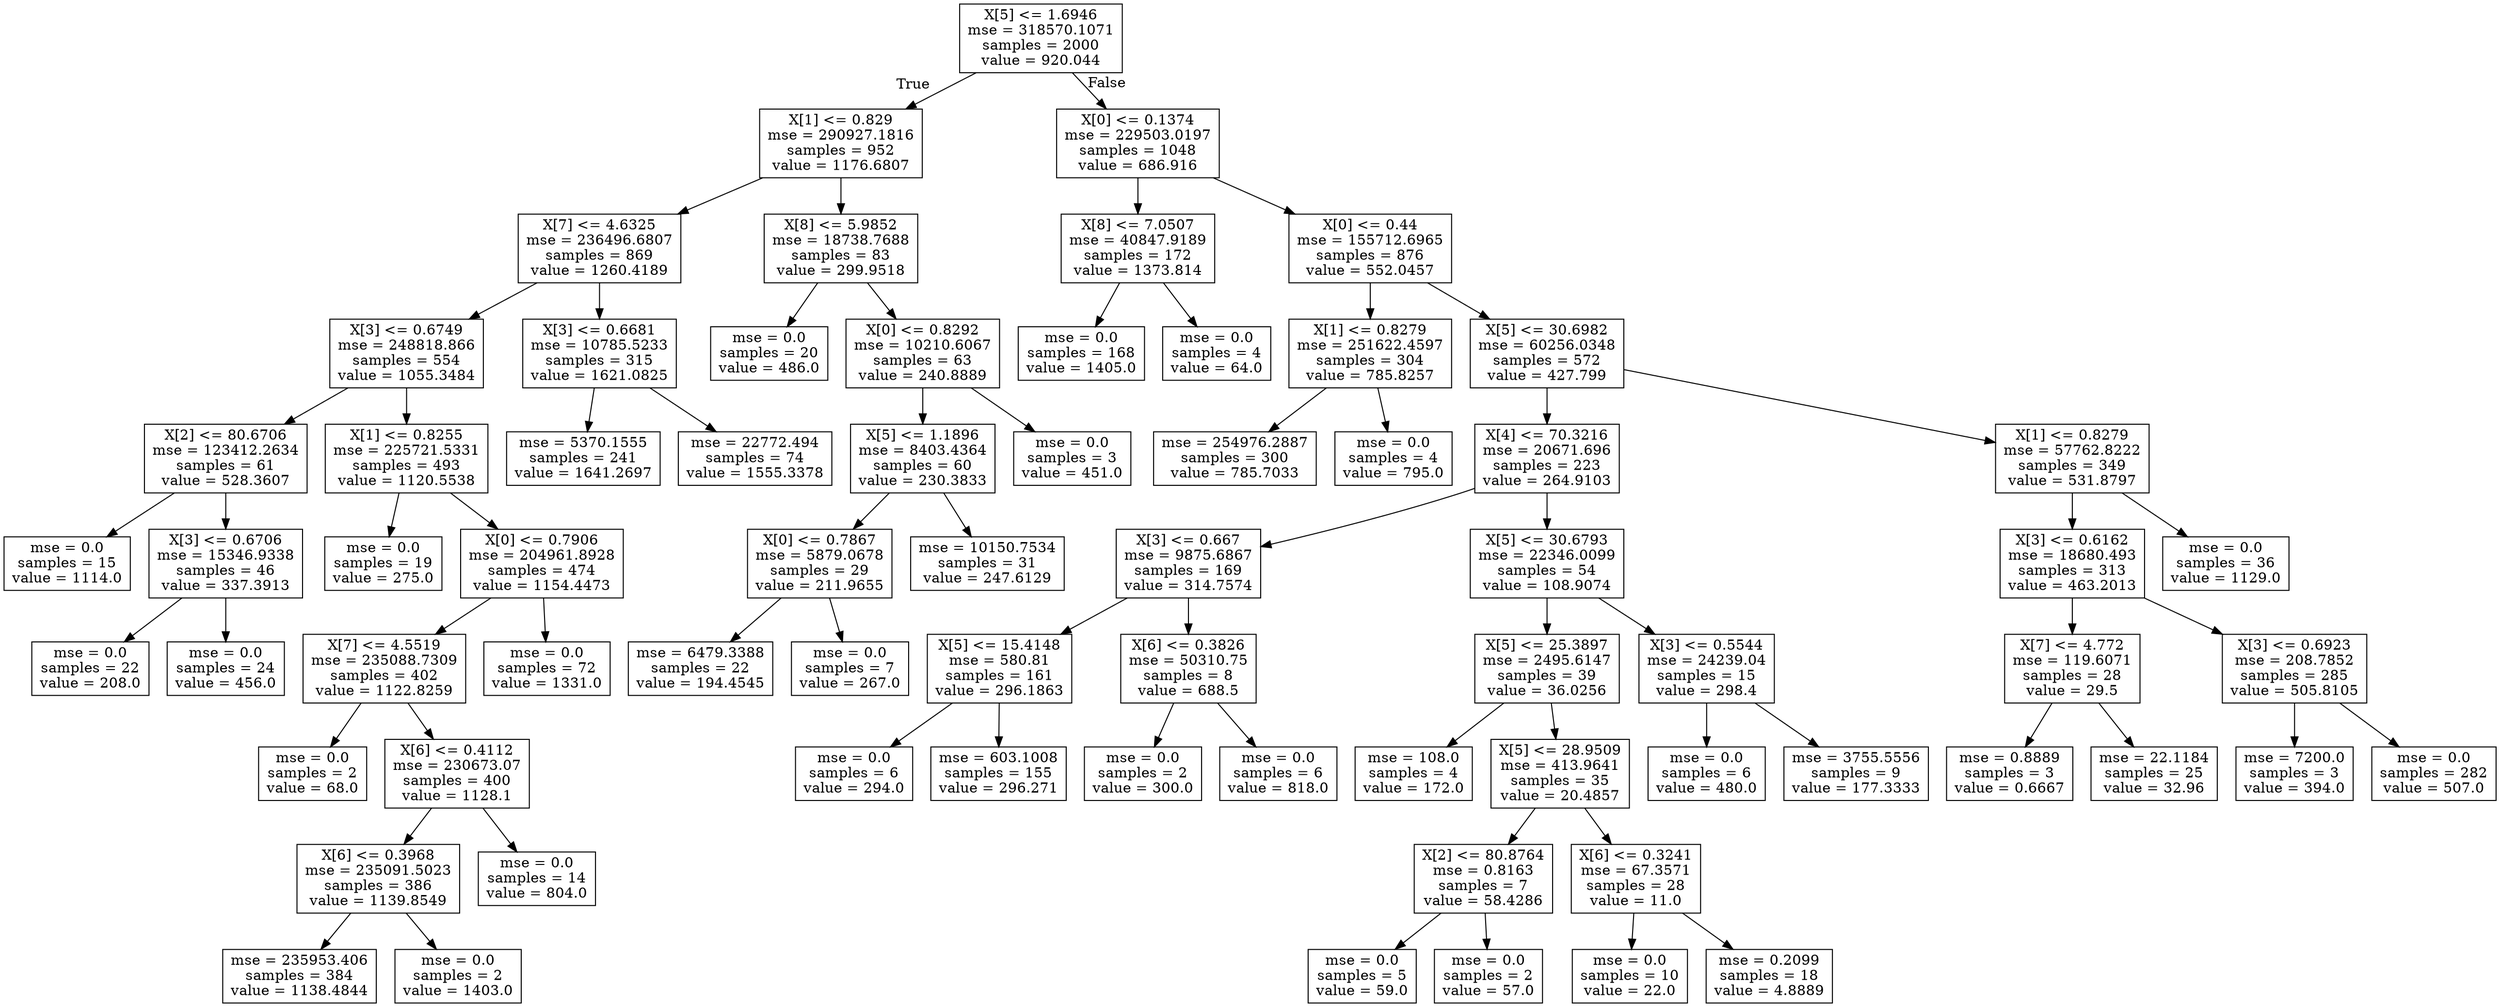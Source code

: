 digraph Tree {
node [shape=box] ;
0 [label="X[5] <= 1.6946\nmse = 318570.1071\nsamples = 2000\nvalue = 920.044"] ;
1 [label="X[1] <= 0.829\nmse = 290927.1816\nsamples = 952\nvalue = 1176.6807"] ;
0 -> 1 [labeldistance=2.5, labelangle=45, headlabel="True"] ;
2 [label="X[7] <= 4.6325\nmse = 236496.6807\nsamples = 869\nvalue = 1260.4189"] ;
1 -> 2 ;
3 [label="X[3] <= 0.6749\nmse = 248818.866\nsamples = 554\nvalue = 1055.3484"] ;
2 -> 3 ;
4 [label="X[2] <= 80.6706\nmse = 123412.2634\nsamples = 61\nvalue = 528.3607"] ;
3 -> 4 ;
5 [label="mse = 0.0\nsamples = 15\nvalue = 1114.0"] ;
4 -> 5 ;
6 [label="X[3] <= 0.6706\nmse = 15346.9338\nsamples = 46\nvalue = 337.3913"] ;
4 -> 6 ;
7 [label="mse = 0.0\nsamples = 22\nvalue = 208.0"] ;
6 -> 7 ;
8 [label="mse = 0.0\nsamples = 24\nvalue = 456.0"] ;
6 -> 8 ;
9 [label="X[1] <= 0.8255\nmse = 225721.5331\nsamples = 493\nvalue = 1120.5538"] ;
3 -> 9 ;
10 [label="mse = 0.0\nsamples = 19\nvalue = 275.0"] ;
9 -> 10 ;
11 [label="X[0] <= 0.7906\nmse = 204961.8928\nsamples = 474\nvalue = 1154.4473"] ;
9 -> 11 ;
12 [label="X[7] <= 4.5519\nmse = 235088.7309\nsamples = 402\nvalue = 1122.8259"] ;
11 -> 12 ;
13 [label="mse = 0.0\nsamples = 2\nvalue = 68.0"] ;
12 -> 13 ;
14 [label="X[6] <= 0.4112\nmse = 230673.07\nsamples = 400\nvalue = 1128.1"] ;
12 -> 14 ;
15 [label="X[6] <= 0.3968\nmse = 235091.5023\nsamples = 386\nvalue = 1139.8549"] ;
14 -> 15 ;
16 [label="mse = 235953.406\nsamples = 384\nvalue = 1138.4844"] ;
15 -> 16 ;
17 [label="mse = 0.0\nsamples = 2\nvalue = 1403.0"] ;
15 -> 17 ;
18 [label="mse = 0.0\nsamples = 14\nvalue = 804.0"] ;
14 -> 18 ;
19 [label="mse = 0.0\nsamples = 72\nvalue = 1331.0"] ;
11 -> 19 ;
20 [label="X[3] <= 0.6681\nmse = 10785.5233\nsamples = 315\nvalue = 1621.0825"] ;
2 -> 20 ;
21 [label="mse = 5370.1555\nsamples = 241\nvalue = 1641.2697"] ;
20 -> 21 ;
22 [label="mse = 22772.494\nsamples = 74\nvalue = 1555.3378"] ;
20 -> 22 ;
23 [label="X[8] <= 5.9852\nmse = 18738.7688\nsamples = 83\nvalue = 299.9518"] ;
1 -> 23 ;
24 [label="mse = 0.0\nsamples = 20\nvalue = 486.0"] ;
23 -> 24 ;
25 [label="X[0] <= 0.8292\nmse = 10210.6067\nsamples = 63\nvalue = 240.8889"] ;
23 -> 25 ;
26 [label="X[5] <= 1.1896\nmse = 8403.4364\nsamples = 60\nvalue = 230.3833"] ;
25 -> 26 ;
27 [label="X[0] <= 0.7867\nmse = 5879.0678\nsamples = 29\nvalue = 211.9655"] ;
26 -> 27 ;
28 [label="mse = 6479.3388\nsamples = 22\nvalue = 194.4545"] ;
27 -> 28 ;
29 [label="mse = 0.0\nsamples = 7\nvalue = 267.0"] ;
27 -> 29 ;
30 [label="mse = 10150.7534\nsamples = 31\nvalue = 247.6129"] ;
26 -> 30 ;
31 [label="mse = 0.0\nsamples = 3\nvalue = 451.0"] ;
25 -> 31 ;
32 [label="X[0] <= 0.1374\nmse = 229503.0197\nsamples = 1048\nvalue = 686.916"] ;
0 -> 32 [labeldistance=2.5, labelangle=-45, headlabel="False"] ;
33 [label="X[8] <= 7.0507\nmse = 40847.9189\nsamples = 172\nvalue = 1373.814"] ;
32 -> 33 ;
34 [label="mse = 0.0\nsamples = 168\nvalue = 1405.0"] ;
33 -> 34 ;
35 [label="mse = 0.0\nsamples = 4\nvalue = 64.0"] ;
33 -> 35 ;
36 [label="X[0] <= 0.44\nmse = 155712.6965\nsamples = 876\nvalue = 552.0457"] ;
32 -> 36 ;
37 [label="X[1] <= 0.8279\nmse = 251622.4597\nsamples = 304\nvalue = 785.8257"] ;
36 -> 37 ;
38 [label="mse = 254976.2887\nsamples = 300\nvalue = 785.7033"] ;
37 -> 38 ;
39 [label="mse = 0.0\nsamples = 4\nvalue = 795.0"] ;
37 -> 39 ;
40 [label="X[5] <= 30.6982\nmse = 60256.0348\nsamples = 572\nvalue = 427.799"] ;
36 -> 40 ;
41 [label="X[4] <= 70.3216\nmse = 20671.696\nsamples = 223\nvalue = 264.9103"] ;
40 -> 41 ;
42 [label="X[3] <= 0.667\nmse = 9875.6867\nsamples = 169\nvalue = 314.7574"] ;
41 -> 42 ;
43 [label="X[5] <= 15.4148\nmse = 580.81\nsamples = 161\nvalue = 296.1863"] ;
42 -> 43 ;
44 [label="mse = 0.0\nsamples = 6\nvalue = 294.0"] ;
43 -> 44 ;
45 [label="mse = 603.1008\nsamples = 155\nvalue = 296.271"] ;
43 -> 45 ;
46 [label="X[6] <= 0.3826\nmse = 50310.75\nsamples = 8\nvalue = 688.5"] ;
42 -> 46 ;
47 [label="mse = 0.0\nsamples = 2\nvalue = 300.0"] ;
46 -> 47 ;
48 [label="mse = 0.0\nsamples = 6\nvalue = 818.0"] ;
46 -> 48 ;
49 [label="X[5] <= 30.6793\nmse = 22346.0099\nsamples = 54\nvalue = 108.9074"] ;
41 -> 49 ;
50 [label="X[5] <= 25.3897\nmse = 2495.6147\nsamples = 39\nvalue = 36.0256"] ;
49 -> 50 ;
51 [label="mse = 108.0\nsamples = 4\nvalue = 172.0"] ;
50 -> 51 ;
52 [label="X[5] <= 28.9509\nmse = 413.9641\nsamples = 35\nvalue = 20.4857"] ;
50 -> 52 ;
53 [label="X[2] <= 80.8764\nmse = 0.8163\nsamples = 7\nvalue = 58.4286"] ;
52 -> 53 ;
54 [label="mse = 0.0\nsamples = 5\nvalue = 59.0"] ;
53 -> 54 ;
55 [label="mse = 0.0\nsamples = 2\nvalue = 57.0"] ;
53 -> 55 ;
56 [label="X[6] <= 0.3241\nmse = 67.3571\nsamples = 28\nvalue = 11.0"] ;
52 -> 56 ;
57 [label="mse = 0.0\nsamples = 10\nvalue = 22.0"] ;
56 -> 57 ;
58 [label="mse = 0.2099\nsamples = 18\nvalue = 4.8889"] ;
56 -> 58 ;
59 [label="X[3] <= 0.5544\nmse = 24239.04\nsamples = 15\nvalue = 298.4"] ;
49 -> 59 ;
60 [label="mse = 0.0\nsamples = 6\nvalue = 480.0"] ;
59 -> 60 ;
61 [label="mse = 3755.5556\nsamples = 9\nvalue = 177.3333"] ;
59 -> 61 ;
62 [label="X[1] <= 0.8279\nmse = 57762.8222\nsamples = 349\nvalue = 531.8797"] ;
40 -> 62 ;
63 [label="X[3] <= 0.6162\nmse = 18680.493\nsamples = 313\nvalue = 463.2013"] ;
62 -> 63 ;
64 [label="X[7] <= 4.772\nmse = 119.6071\nsamples = 28\nvalue = 29.5"] ;
63 -> 64 ;
65 [label="mse = 0.8889\nsamples = 3\nvalue = 0.6667"] ;
64 -> 65 ;
66 [label="mse = 22.1184\nsamples = 25\nvalue = 32.96"] ;
64 -> 66 ;
67 [label="X[3] <= 0.6923\nmse = 208.7852\nsamples = 285\nvalue = 505.8105"] ;
63 -> 67 ;
68 [label="mse = 7200.0\nsamples = 3\nvalue = 394.0"] ;
67 -> 68 ;
69 [label="mse = 0.0\nsamples = 282\nvalue = 507.0"] ;
67 -> 69 ;
70 [label="mse = 0.0\nsamples = 36\nvalue = 1129.0"] ;
62 -> 70 ;
}